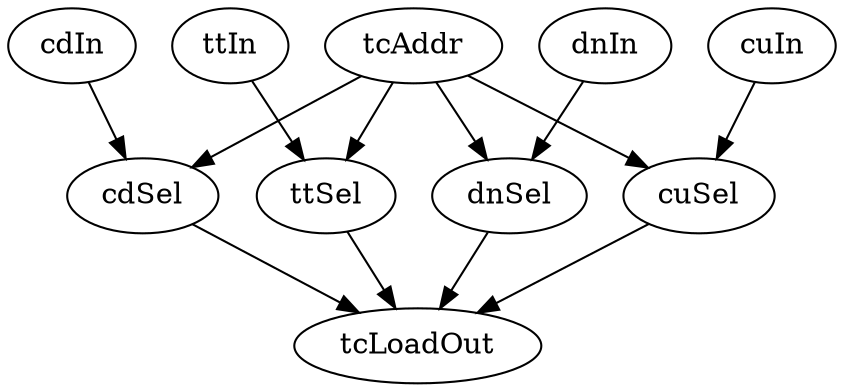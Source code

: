strict digraph "" {
	cdIn	 [complexity=8,
		importance=0.436507644197,
		rank=0.0545634555246];
	cdSel	 [complexity=5,
		importance=0.37301564152,
		rank=0.074603128304];
	cdIn -> cdSel;
	tcLoadOut	 [complexity=0,
		importance=0.269840859822,
		rank=0.0];
	cdSel -> tcLoadOut;
	ttSel	 [complexity=5,
		importance=0.37301564152,
		rank=0.074603128304];
	ttSel -> tcLoadOut;
	dnSel	 [complexity=5,
		importance=0.37301564152,
		rank=0.074603128304];
	dnSel -> tcLoadOut;
	tcAddr	 [complexity=8,
		importance=0.436507644197,
		rank=0.0545634555246];
	tcAddr -> cdSel;
	tcAddr -> ttSel;
	tcAddr -> dnSel;
	cuSel	 [complexity=5,
		importance=0.37301564152,
		rank=0.074603128304];
	tcAddr -> cuSel;
	dnIn	 [complexity=8,
		importance=0.436507644197,
		rank=0.0545634555246];
	dnIn -> dnSel;
	ttIn	 [complexity=8,
		importance=0.436507644197,
		rank=0.0545634555246];
	ttIn -> ttSel;
	cuSel -> tcLoadOut;
	cuIn	 [complexity=8,
		importance=0.436507644197,
		rank=0.0545634555246];
	cuIn -> cuSel;
}
